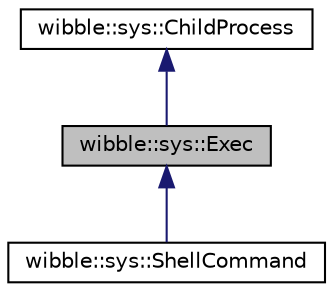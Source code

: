 digraph G
{
  edge [fontname="Helvetica",fontsize="10",labelfontname="Helvetica",labelfontsize="10"];
  node [fontname="Helvetica",fontsize="10",shape=record];
  Node1 [label="wibble::sys::Exec",height=0.2,width=0.4,color="black", fillcolor="grey75", style="filled" fontcolor="black"];
  Node2 -> Node1 [dir="back",color="midnightblue",fontsize="10",style="solid",fontname="Helvetica"];
  Node2 [label="wibble::sys::ChildProcess",height=0.2,width=0.4,color="black", fillcolor="white", style="filled",URL="$classwibble_1_1sys_1_1ChildProcess.html",tooltip="Fork a child process."];
  Node1 -> Node3 [dir="back",color="midnightblue",fontsize="10",style="solid",fontname="Helvetica"];
  Node3 [label="wibble::sys::ShellCommand",height=0.2,width=0.4,color="black", fillcolor="white", style="filled",URL="$classwibble_1_1sys_1_1ShellCommand.html",tooltip="Execute a shell command using /bin/sh -c."];
}
